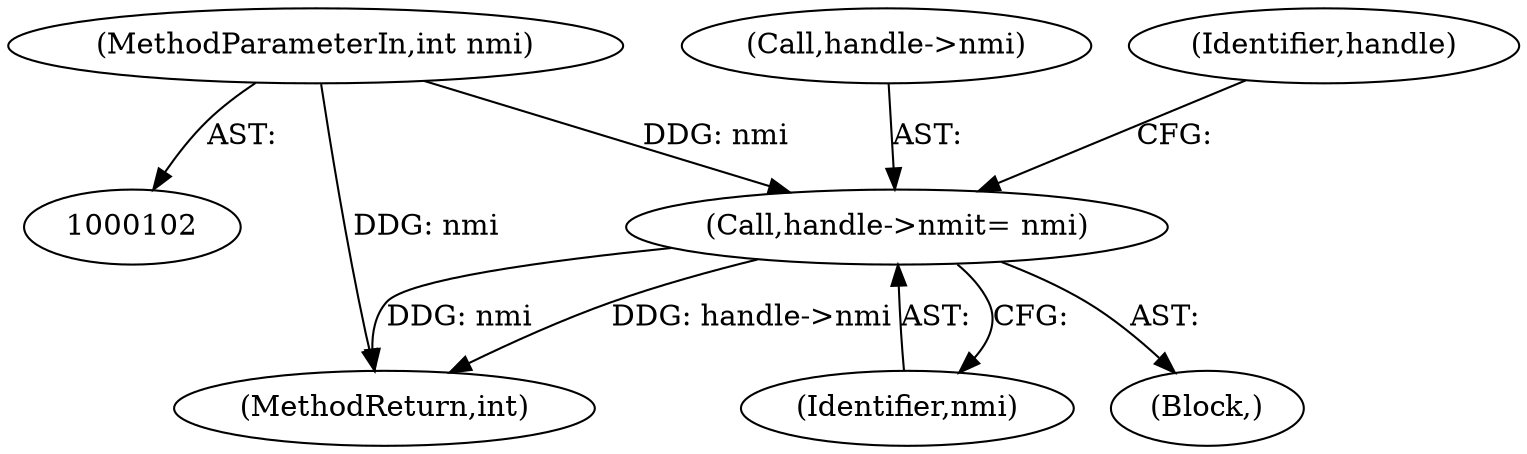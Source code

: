 digraph "1_linux_a8b0ca17b80e92faab46ee7179ba9e99ccb61233_68@del" {
"1000146" [label="(Call,handle->nmi\t= nmi)"];
"1000106" [label="(MethodParameterIn,int nmi)"];
"1000106" [label="(MethodParameterIn,int nmi)"];
"1000146" [label="(Call,handle->nmi\t= nmi)"];
"1000150" [label="(Identifier,nmi)"];
"1000147" [label="(Call,handle->nmi)"];
"1000153" [label="(Identifier,handle)"];
"1000376" [label="(MethodReturn,int)"];
"1000108" [label="(Block,)"];
"1000146" -> "1000108"  [label="AST: "];
"1000146" -> "1000150"  [label="CFG: "];
"1000147" -> "1000146"  [label="AST: "];
"1000150" -> "1000146"  [label="AST: "];
"1000153" -> "1000146"  [label="CFG: "];
"1000146" -> "1000376"  [label="DDG: nmi"];
"1000146" -> "1000376"  [label="DDG: handle->nmi"];
"1000106" -> "1000146"  [label="DDG: nmi"];
"1000106" -> "1000102"  [label="AST: "];
"1000106" -> "1000376"  [label="DDG: nmi"];
}
